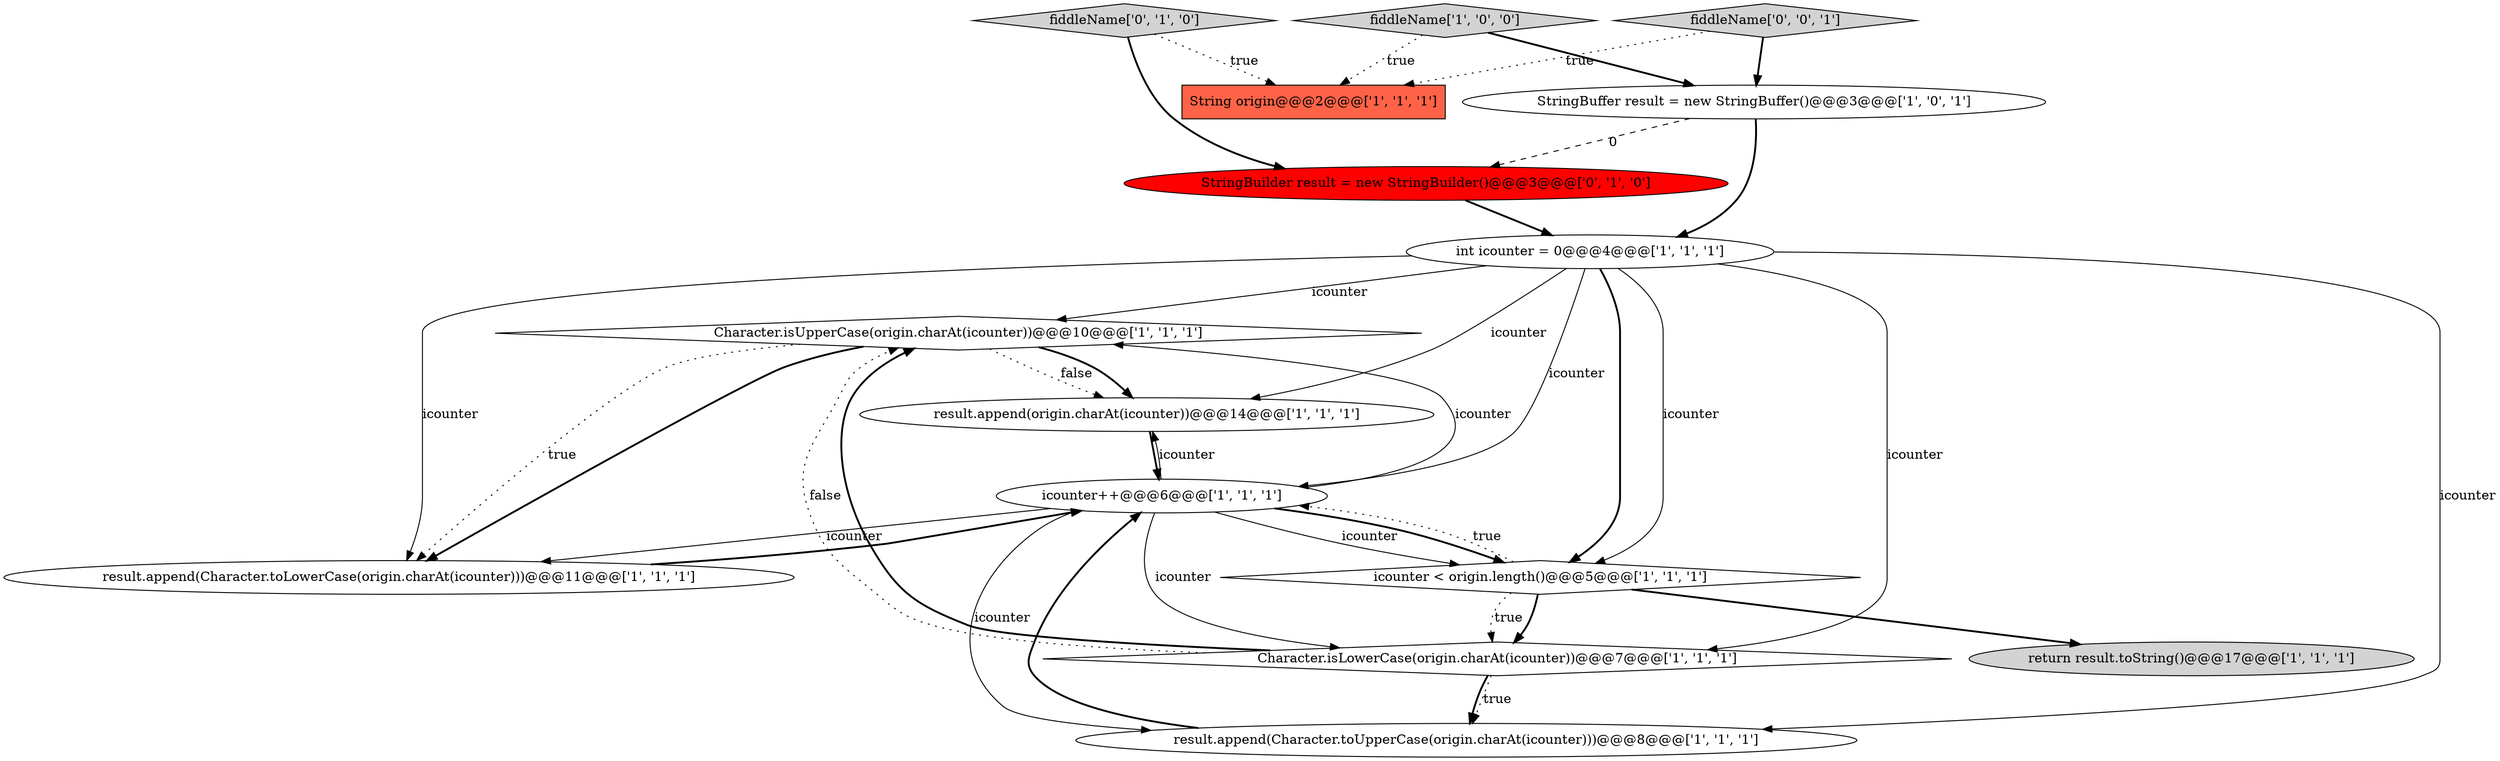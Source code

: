 digraph {
9 [style = filled, label = "Character.isUpperCase(origin.charAt(icounter))@@@10@@@['1', '1', '1']", fillcolor = white, shape = diamond image = "AAA0AAABBB1BBB"];
2 [style = filled, label = "icounter < origin.length()@@@5@@@['1', '1', '1']", fillcolor = white, shape = diamond image = "AAA0AAABBB1BBB"];
3 [style = filled, label = "result.append(origin.charAt(icounter))@@@14@@@['1', '1', '1']", fillcolor = white, shape = ellipse image = "AAA0AAABBB1BBB"];
1 [style = filled, label = "result.append(Character.toLowerCase(origin.charAt(icounter)))@@@11@@@['1', '1', '1']", fillcolor = white, shape = ellipse image = "AAA0AAABBB1BBB"];
13 [style = filled, label = "StringBuilder result = new StringBuilder()@@@3@@@['0', '1', '0']", fillcolor = red, shape = ellipse image = "AAA1AAABBB2BBB"];
12 [style = filled, label = "fiddleName['0', '1', '0']", fillcolor = lightgray, shape = diamond image = "AAA0AAABBB2BBB"];
5 [style = filled, label = "Character.isLowerCase(origin.charAt(icounter))@@@7@@@['1', '1', '1']", fillcolor = white, shape = diamond image = "AAA0AAABBB1BBB"];
6 [style = filled, label = "icounter++@@@6@@@['1', '1', '1']", fillcolor = white, shape = ellipse image = "AAA0AAABBB1BBB"];
7 [style = filled, label = "result.append(Character.toUpperCase(origin.charAt(icounter)))@@@8@@@['1', '1', '1']", fillcolor = white, shape = ellipse image = "AAA0AAABBB1BBB"];
8 [style = filled, label = "fiddleName['1', '0', '0']", fillcolor = lightgray, shape = diamond image = "AAA0AAABBB1BBB"];
10 [style = filled, label = "StringBuffer result = new StringBuffer()@@@3@@@['1', '0', '1']", fillcolor = white, shape = ellipse image = "AAA0AAABBB1BBB"];
14 [style = filled, label = "fiddleName['0', '0', '1']", fillcolor = lightgray, shape = diamond image = "AAA0AAABBB3BBB"];
4 [style = filled, label = "String origin@@@2@@@['1', '1', '1']", fillcolor = tomato, shape = box image = "AAA0AAABBB1BBB"];
0 [style = filled, label = "int icounter = 0@@@4@@@['1', '1', '1']", fillcolor = white, shape = ellipse image = "AAA0AAABBB1BBB"];
11 [style = filled, label = "return result.toString()@@@17@@@['1', '1', '1']", fillcolor = lightgray, shape = ellipse image = "AAA0AAABBB1BBB"];
6->2 [style = solid, label="icounter"];
8->10 [style = bold, label=""];
0->5 [style = solid, label="icounter"];
6->5 [style = solid, label="icounter"];
2->5 [style = bold, label=""];
5->9 [style = bold, label=""];
6->7 [style = solid, label="icounter"];
0->6 [style = solid, label="icounter"];
0->2 [style = bold, label=""];
9->3 [style = dotted, label="false"];
6->1 [style = solid, label="icounter"];
14->10 [style = bold, label=""];
3->6 [style = bold, label=""];
0->9 [style = solid, label="icounter"];
10->13 [style = dashed, label="0"];
8->4 [style = dotted, label="true"];
0->7 [style = solid, label="icounter"];
6->2 [style = bold, label=""];
12->13 [style = bold, label=""];
0->3 [style = solid, label="icounter"];
1->6 [style = bold, label=""];
6->3 [style = solid, label="icounter"];
2->6 [style = dotted, label="true"];
5->7 [style = dotted, label="true"];
0->1 [style = solid, label="icounter"];
10->0 [style = bold, label=""];
7->6 [style = bold, label=""];
9->1 [style = dotted, label="true"];
9->3 [style = bold, label=""];
5->7 [style = bold, label=""];
5->9 [style = dotted, label="false"];
12->4 [style = dotted, label="true"];
0->2 [style = solid, label="icounter"];
9->1 [style = bold, label=""];
2->5 [style = dotted, label="true"];
14->4 [style = dotted, label="true"];
2->11 [style = bold, label=""];
6->9 [style = solid, label="icounter"];
13->0 [style = bold, label=""];
}

